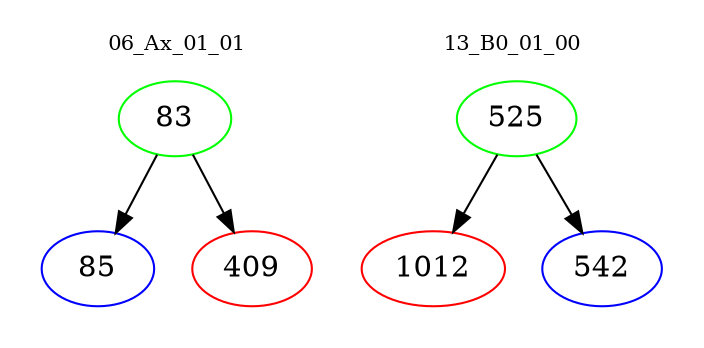 digraph{
subgraph cluster_0 {
color = white
label = "06_Ax_01_01";
fontsize=10;
T0_83 [label="83", color="green"]
T0_83 -> T0_85 [color="black"]
T0_85 [label="85", color="blue"]
T0_83 -> T0_409 [color="black"]
T0_409 [label="409", color="red"]
}
subgraph cluster_1 {
color = white
label = "13_B0_01_00";
fontsize=10;
T1_525 [label="525", color="green"]
T1_525 -> T1_1012 [color="black"]
T1_1012 [label="1012", color="red"]
T1_525 -> T1_542 [color="black"]
T1_542 [label="542", color="blue"]
}
}
